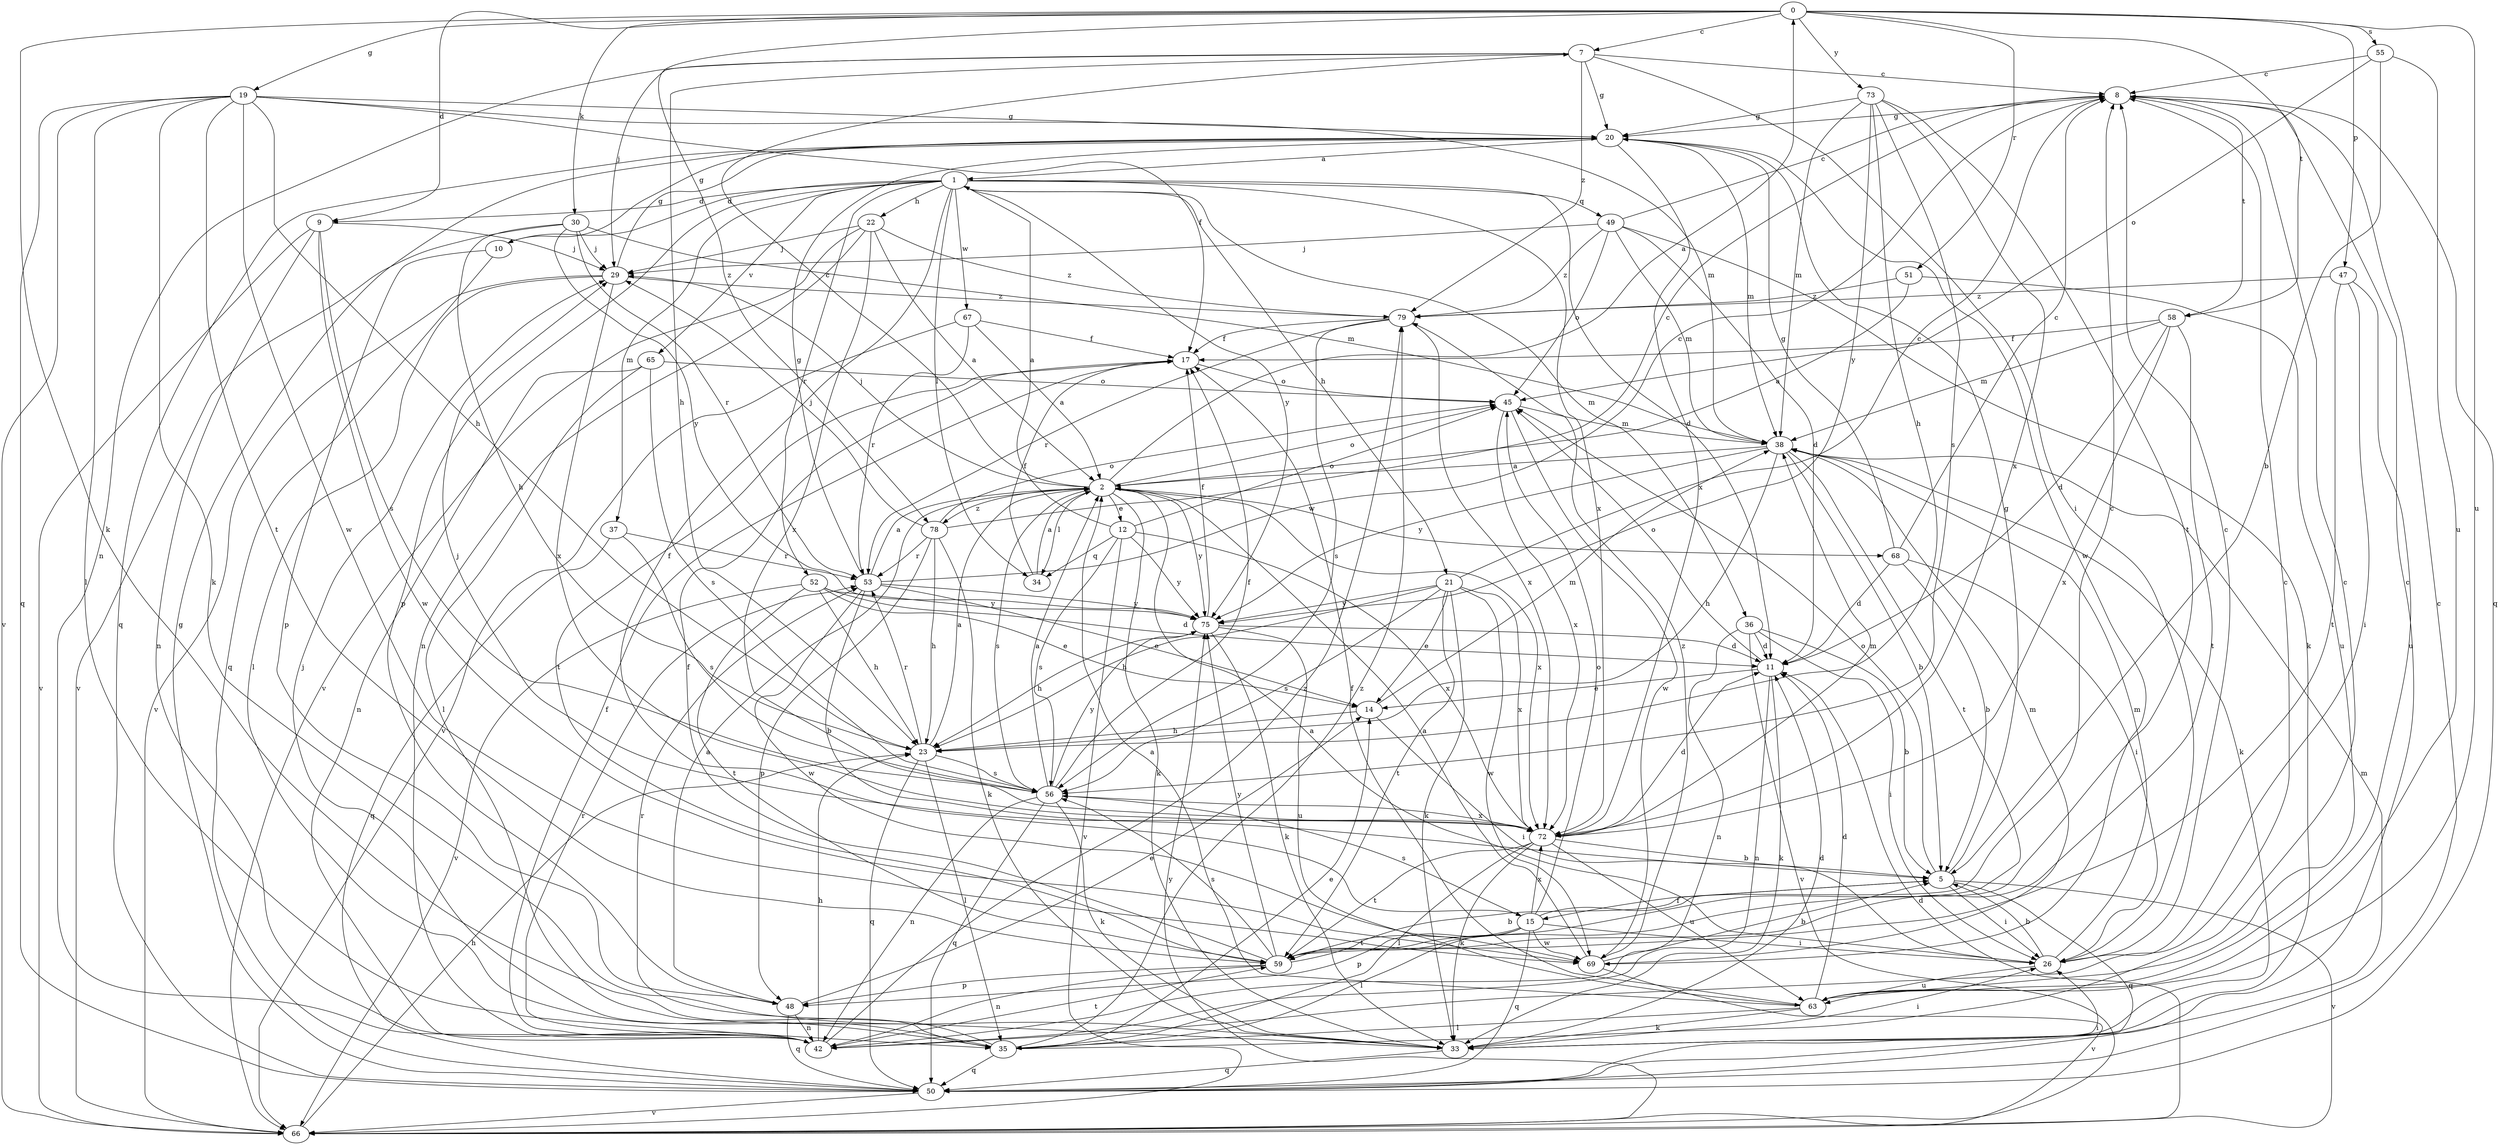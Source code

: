 strict digraph  {
0;
1;
2;
5;
7;
8;
9;
10;
11;
12;
14;
15;
17;
19;
20;
21;
22;
23;
26;
29;
30;
33;
34;
35;
36;
37;
38;
42;
45;
47;
48;
49;
50;
51;
52;
53;
55;
56;
58;
59;
63;
65;
66;
67;
68;
69;
72;
73;
75;
78;
79;
0 -> 7  [label=c];
0 -> 9  [label=d];
0 -> 19  [label=g];
0 -> 30  [label=k];
0 -> 33  [label=k];
0 -> 47  [label=p];
0 -> 51  [label=r];
0 -> 55  [label=s];
0 -> 58  [label=t];
0 -> 63  [label=u];
0 -> 73  [label=y];
0 -> 78  [label=z];
1 -> 9  [label=d];
1 -> 10  [label=d];
1 -> 11  [label=d];
1 -> 15  [label=f];
1 -> 21  [label=h];
1 -> 22  [label=h];
1 -> 34  [label=l];
1 -> 36  [label=m];
1 -> 37  [label=m];
1 -> 48  [label=p];
1 -> 49  [label=q];
1 -> 52  [label=r];
1 -> 65  [label=v];
1 -> 67  [label=w];
1 -> 72  [label=x];
1 -> 75  [label=y];
2 -> 0  [label=a];
2 -> 7  [label=c];
2 -> 12  [label=e];
2 -> 29  [label=j];
2 -> 33  [label=k];
2 -> 34  [label=l];
2 -> 45  [label=o];
2 -> 56  [label=s];
2 -> 68  [label=w];
2 -> 72  [label=x];
2 -> 75  [label=y];
2 -> 78  [label=z];
5 -> 15  [label=f];
5 -> 20  [label=g];
5 -> 26  [label=i];
5 -> 45  [label=o];
5 -> 50  [label=q];
5 -> 66  [label=v];
7 -> 8  [label=c];
7 -> 20  [label=g];
7 -> 23  [label=h];
7 -> 26  [label=i];
7 -> 29  [label=j];
7 -> 42  [label=n];
7 -> 79  [label=z];
8 -> 20  [label=g];
8 -> 50  [label=q];
8 -> 58  [label=t];
9 -> 29  [label=j];
9 -> 42  [label=n];
9 -> 56  [label=s];
9 -> 66  [label=v];
9 -> 69  [label=w];
10 -> 20  [label=g];
10 -> 48  [label=p];
10 -> 50  [label=q];
11 -> 14  [label=e];
11 -> 33  [label=k];
11 -> 42  [label=n];
11 -> 45  [label=o];
12 -> 1  [label=a];
12 -> 45  [label=o];
12 -> 56  [label=s];
12 -> 66  [label=v];
12 -> 72  [label=x];
12 -> 75  [label=y];
12 -> 34  [label=q];
14 -> 23  [label=h];
14 -> 26  [label=i];
14 -> 38  [label=m];
15 -> 8  [label=c];
15 -> 26  [label=i];
15 -> 35  [label=l];
15 -> 45  [label=o];
15 -> 48  [label=p];
15 -> 50  [label=q];
15 -> 56  [label=s];
15 -> 59  [label=t];
15 -> 69  [label=w];
15 -> 72  [label=x];
17 -> 45  [label=o];
17 -> 59  [label=t];
19 -> 17  [label=f];
19 -> 20  [label=g];
19 -> 23  [label=h];
19 -> 33  [label=k];
19 -> 35  [label=l];
19 -> 38  [label=m];
19 -> 50  [label=q];
19 -> 59  [label=t];
19 -> 66  [label=v];
19 -> 69  [label=w];
20 -> 1  [label=a];
20 -> 38  [label=m];
20 -> 50  [label=q];
20 -> 69  [label=w];
20 -> 72  [label=x];
21 -> 8  [label=c];
21 -> 14  [label=e];
21 -> 23  [label=h];
21 -> 33  [label=k];
21 -> 56  [label=s];
21 -> 59  [label=t];
21 -> 69  [label=w];
21 -> 72  [label=x];
21 -> 75  [label=y];
22 -> 2  [label=a];
22 -> 29  [label=j];
22 -> 42  [label=n];
22 -> 66  [label=v];
22 -> 72  [label=x];
22 -> 79  [label=z];
23 -> 2  [label=a];
23 -> 35  [label=l];
23 -> 50  [label=q];
23 -> 53  [label=r];
23 -> 56  [label=s];
26 -> 2  [label=a];
26 -> 5  [label=b];
26 -> 8  [label=c];
26 -> 38  [label=m];
26 -> 63  [label=u];
29 -> 20  [label=g];
29 -> 35  [label=l];
29 -> 66  [label=v];
29 -> 72  [label=x];
29 -> 79  [label=z];
30 -> 23  [label=h];
30 -> 29  [label=j];
30 -> 38  [label=m];
30 -> 53  [label=r];
30 -> 66  [label=v];
30 -> 75  [label=y];
33 -> 8  [label=c];
33 -> 11  [label=d];
33 -> 26  [label=i];
33 -> 50  [label=q];
34 -> 2  [label=a];
34 -> 17  [label=f];
35 -> 8  [label=c];
35 -> 14  [label=e];
35 -> 29  [label=j];
35 -> 50  [label=q];
35 -> 53  [label=r];
35 -> 79  [label=z];
36 -> 5  [label=b];
36 -> 11  [label=d];
36 -> 26  [label=i];
36 -> 42  [label=n];
36 -> 66  [label=v];
37 -> 50  [label=q];
37 -> 53  [label=r];
37 -> 56  [label=s];
38 -> 2  [label=a];
38 -> 5  [label=b];
38 -> 23  [label=h];
38 -> 33  [label=k];
38 -> 59  [label=t];
38 -> 75  [label=y];
42 -> 8  [label=c];
42 -> 17  [label=f];
42 -> 23  [label=h];
42 -> 53  [label=r];
42 -> 59  [label=t];
42 -> 79  [label=z];
45 -> 38  [label=m];
45 -> 69  [label=w];
45 -> 72  [label=x];
47 -> 26  [label=i];
47 -> 59  [label=t];
47 -> 63  [label=u];
47 -> 79  [label=z];
48 -> 2  [label=a];
48 -> 14  [label=e];
48 -> 42  [label=n];
48 -> 50  [label=q];
49 -> 8  [label=c];
49 -> 11  [label=d];
49 -> 29  [label=j];
49 -> 33  [label=k];
49 -> 38  [label=m];
49 -> 45  [label=o];
49 -> 79  [label=z];
50 -> 8  [label=c];
50 -> 20  [label=g];
50 -> 26  [label=i];
50 -> 38  [label=m];
50 -> 66  [label=v];
51 -> 2  [label=a];
51 -> 63  [label=u];
51 -> 79  [label=z];
52 -> 11  [label=d];
52 -> 14  [label=e];
52 -> 23  [label=h];
52 -> 59  [label=t];
52 -> 66  [label=v];
52 -> 75  [label=y];
53 -> 2  [label=a];
53 -> 5  [label=b];
53 -> 8  [label=c];
53 -> 14  [label=e];
53 -> 20  [label=g];
53 -> 69  [label=w];
53 -> 75  [label=y];
55 -> 5  [label=b];
55 -> 8  [label=c];
55 -> 45  [label=o];
55 -> 63  [label=u];
56 -> 2  [label=a];
56 -> 17  [label=f];
56 -> 33  [label=k];
56 -> 42  [label=n];
56 -> 50  [label=q];
56 -> 72  [label=x];
56 -> 75  [label=y];
58 -> 11  [label=d];
58 -> 17  [label=f];
58 -> 38  [label=m];
58 -> 59  [label=t];
58 -> 72  [label=x];
59 -> 5  [label=b];
59 -> 17  [label=f];
59 -> 42  [label=n];
59 -> 48  [label=p];
59 -> 56  [label=s];
59 -> 75  [label=y];
63 -> 2  [label=a];
63 -> 11  [label=d];
63 -> 17  [label=f];
63 -> 33  [label=k];
63 -> 35  [label=l];
65 -> 35  [label=l];
65 -> 42  [label=n];
65 -> 45  [label=o];
65 -> 56  [label=s];
66 -> 11  [label=d];
66 -> 23  [label=h];
66 -> 75  [label=y];
67 -> 2  [label=a];
67 -> 17  [label=f];
67 -> 53  [label=r];
67 -> 66  [label=v];
68 -> 5  [label=b];
68 -> 8  [label=c];
68 -> 11  [label=d];
68 -> 20  [label=g];
68 -> 26  [label=i];
69 -> 2  [label=a];
69 -> 5  [label=b];
69 -> 38  [label=m];
69 -> 66  [label=v];
69 -> 79  [label=z];
72 -> 5  [label=b];
72 -> 11  [label=d];
72 -> 29  [label=j];
72 -> 33  [label=k];
72 -> 35  [label=l];
72 -> 38  [label=m];
72 -> 59  [label=t];
72 -> 63  [label=u];
73 -> 20  [label=g];
73 -> 23  [label=h];
73 -> 38  [label=m];
73 -> 56  [label=s];
73 -> 59  [label=t];
73 -> 72  [label=x];
73 -> 75  [label=y];
75 -> 11  [label=d];
75 -> 17  [label=f];
75 -> 23  [label=h];
75 -> 33  [label=k];
75 -> 63  [label=u];
78 -> 8  [label=c];
78 -> 23  [label=h];
78 -> 29  [label=j];
78 -> 33  [label=k];
78 -> 45  [label=o];
78 -> 48  [label=p];
78 -> 53  [label=r];
79 -> 17  [label=f];
79 -> 53  [label=r];
79 -> 56  [label=s];
79 -> 72  [label=x];
}
